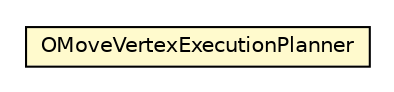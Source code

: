 #!/usr/local/bin/dot
#
# Class diagram 
# Generated by UMLGraph version R5_6-24-gf6e263 (http://www.umlgraph.org/)
#

digraph G {
	edge [fontname="Helvetica",fontsize=10,labelfontname="Helvetica",labelfontsize=10];
	node [fontname="Helvetica",fontsize=10,shape=plaintext];
	nodesep=0.25;
	ranksep=0.5;
	// com.orientechnologies.orient.core.sql.executor.OMoveVertexExecutionPlanner
	c4781752 [label=<<table title="com.orientechnologies.orient.core.sql.executor.OMoveVertexExecutionPlanner" border="0" cellborder="1" cellspacing="0" cellpadding="2" port="p" bgcolor="lemonChiffon" href="./OMoveVertexExecutionPlanner.html">
		<tr><td><table border="0" cellspacing="0" cellpadding="1">
<tr><td align="center" balign="center"> OMoveVertexExecutionPlanner </td></tr>
		</table></td></tr>
		</table>>, URL="./OMoveVertexExecutionPlanner.html", fontname="Helvetica", fontcolor="black", fontsize=10.0];
}

